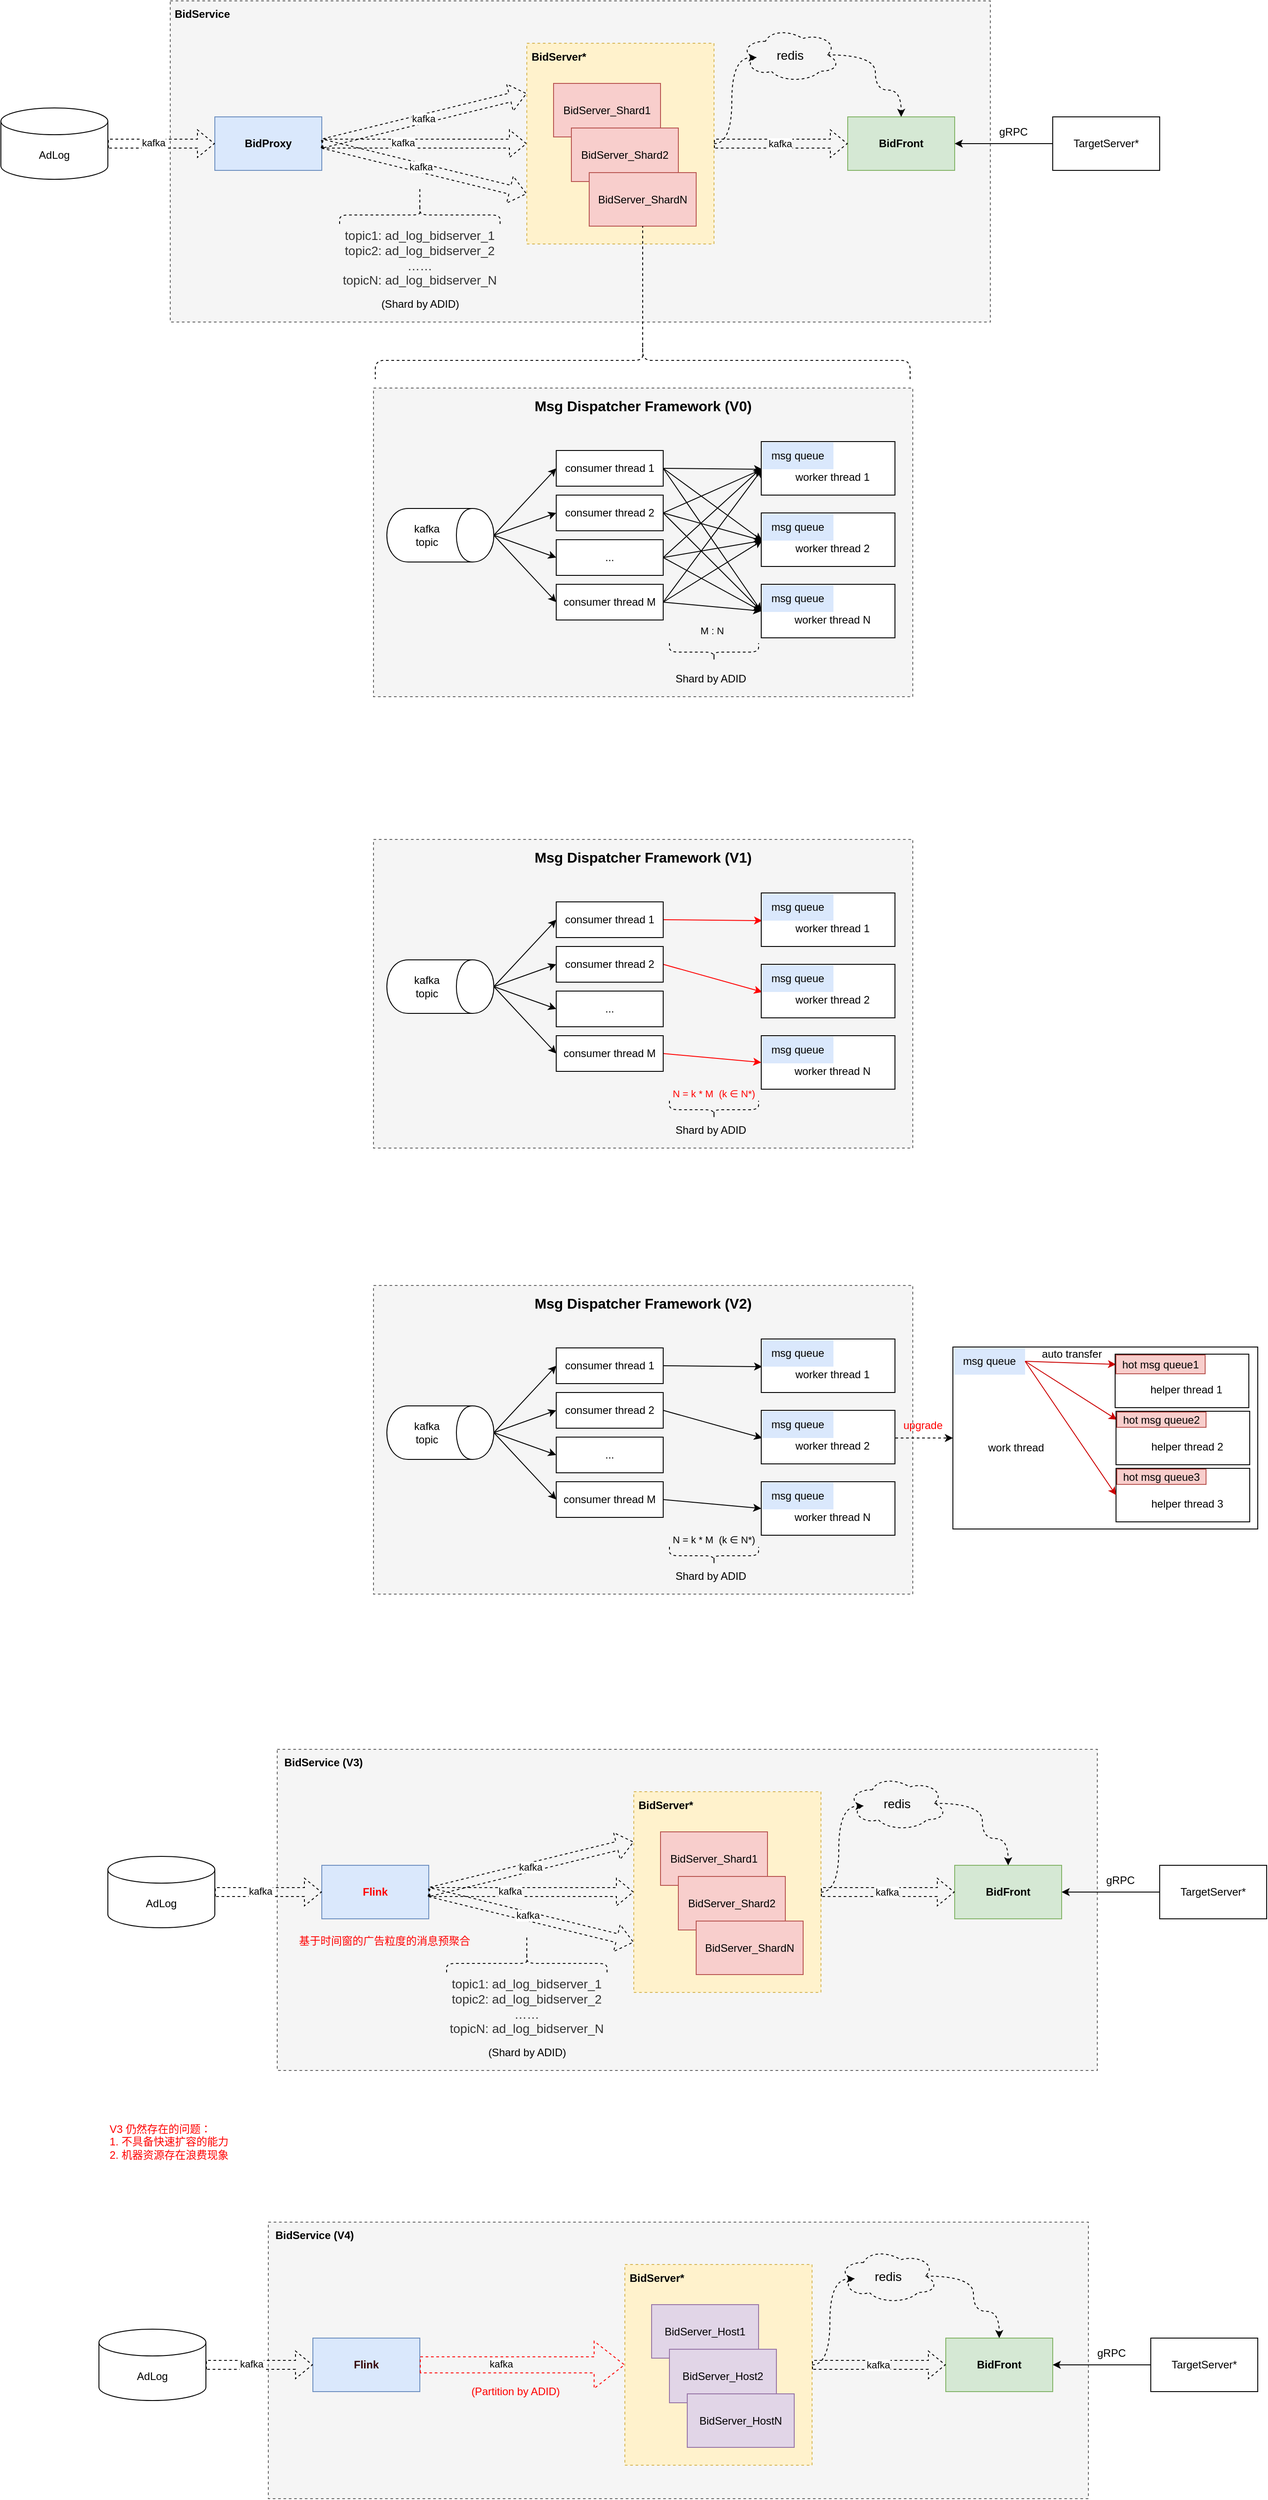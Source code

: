 <mxfile version="20.8.23" type="github">
  <diagram id="KJzq4jkmHyjeCMCJz6uO" name="Page-1">
    <mxGraphModel dx="1818" dy="692" grid="1" gridSize="10" guides="1" tooltips="1" connect="1" arrows="1" fold="1" page="1" pageScale="1" pageWidth="850" pageHeight="1100" math="0" shadow="0">
      <root>
        <mxCell id="0" />
        <mxCell id="1" parent="0" />
        <mxCell id="6Swn5pRf29uwXJC_zlHn-45" value="" style="rounded=0;whiteSpace=wrap;html=1;strokeColor=#666666;fontColor=#333333;fillColor=#f5f5f5;dashed=1;" parent="1" vertex="1">
          <mxGeometry x="-610" y="80" width="920" height="360" as="geometry" />
        </mxCell>
        <mxCell id="6Swn5pRf29uwXJC_zlHn-34" style="edgeStyle=orthogonalEdgeStyle;curved=1;rounded=0;orthogonalLoop=1;jettySize=auto;html=1;exitX=1;exitY=0.5;exitDx=0;exitDy=0;entryX=0.16;entryY=0.55;entryDx=0;entryDy=0;entryPerimeter=0;fontColor=#000000;endArrow=classic;endFill=1;dashed=1;" parent="1" source="6Swn5pRf29uwXJC_zlHn-25" target="6Swn5pRf29uwXJC_zlHn-15" edge="1">
          <mxGeometry relative="1" as="geometry" />
        </mxCell>
        <mxCell id="6Swn5pRf29uwXJC_zlHn-25" value="" style="rounded=0;whiteSpace=wrap;html=1;fillColor=#fff2cc;dashed=1;strokeColor=#d6b656;" parent="1" vertex="1">
          <mxGeometry x="-210" y="127.5" width="210" height="225" as="geometry" />
        </mxCell>
        <mxCell id="6Swn5pRf29uwXJC_zlHn-1" value="AdLog" style="shape=cylinder3;whiteSpace=wrap;html=1;boundedLbl=1;backgroundOutline=1;size=15;" parent="1" vertex="1">
          <mxGeometry x="-800" y="200" width="120" height="80" as="geometry" />
        </mxCell>
        <mxCell id="6Swn5pRf29uwXJC_zlHn-3" value="&lt;b&gt;BidProxy&lt;/b&gt;" style="rounded=0;whiteSpace=wrap;html=1;fillColor=#dae8fc;strokeColor=#6c8ebf;" parent="1" vertex="1">
          <mxGeometry x="-560" y="210" width="120" height="60" as="geometry" />
        </mxCell>
        <mxCell id="6Swn5pRf29uwXJC_zlHn-4" value="" style="shape=flexArrow;endArrow=classic;html=1;rounded=0;exitX=1;exitY=0.5;exitDx=0;exitDy=0;exitPerimeter=0;entryX=0;entryY=0.5;entryDx=0;entryDy=0;dashed=1;" parent="1" source="6Swn5pRf29uwXJC_zlHn-1" target="6Swn5pRf29uwXJC_zlHn-3" edge="1">
          <mxGeometry width="50" height="50" relative="1" as="geometry">
            <mxPoint x="-560" y="400" as="sourcePoint" />
            <mxPoint x="-510" y="350" as="targetPoint" />
          </mxGeometry>
        </mxCell>
        <mxCell id="6Swn5pRf29uwXJC_zlHn-29" value="kafka" style="edgeLabel;html=1;align=center;verticalAlign=middle;resizable=0;points=[];" parent="6Swn5pRf29uwXJC_zlHn-4" vertex="1" connectable="0">
          <mxGeometry x="-0.15" y="1" relative="1" as="geometry">
            <mxPoint as="offset" />
          </mxGeometry>
        </mxCell>
        <mxCell id="6Swn5pRf29uwXJC_zlHn-7" value="BidServer_Shard1" style="rounded=0;whiteSpace=wrap;html=1;fillColor=#f8cecc;strokeColor=#b85450;" parent="1" vertex="1">
          <mxGeometry x="-180" y="172.5" width="120" height="60" as="geometry" />
        </mxCell>
        <mxCell id="6Swn5pRf29uwXJC_zlHn-8" value="&lt;b&gt;BidFront&lt;/b&gt;" style="rounded=0;whiteSpace=wrap;html=1;fillColor=#d5e8d4;strokeColor=#82b366;" parent="1" vertex="1">
          <mxGeometry x="150" y="210" width="120" height="60" as="geometry" />
        </mxCell>
        <mxCell id="6Swn5pRf29uwXJC_zlHn-11" value="topic1: ad_log_bidserver_1&lt;br&gt;topic2: ad_log_bidserver_2&lt;br&gt;……&lt;br&gt;topicN: ad_log_bidserver_N" style="text;html=1;strokeColor=none;fillColor=#f5f5f5;align=center;verticalAlign=middle;whiteSpace=wrap;rounded=0;fontSize=14;fontColor=#333333;" parent="1" vertex="1">
          <mxGeometry x="-420" y="332.5" width="180" height="70" as="geometry" />
        </mxCell>
        <mxCell id="6Swn5pRf29uwXJC_zlHn-13" value="" style="shape=flexArrow;endArrow=classic;html=1;rounded=0;exitX=1;exitY=0.5;exitDx=0;exitDy=0;exitPerimeter=0;entryX=0;entryY=0.25;entryDx=0;entryDy=0;dashed=1;" parent="1" target="6Swn5pRf29uwXJC_zlHn-25" edge="1">
          <mxGeometry width="50" height="50" relative="1" as="geometry">
            <mxPoint x="-440" y="240" as="sourcePoint" />
            <mxPoint x="-320" y="240" as="targetPoint" />
          </mxGeometry>
        </mxCell>
        <mxCell id="6Swn5pRf29uwXJC_zlHn-28" value="kafka" style="edgeLabel;html=1;align=center;verticalAlign=middle;resizable=0;points=[];" parent="6Swn5pRf29uwXJC_zlHn-13" vertex="1" connectable="0">
          <mxGeometry x="-0.012" relative="1" as="geometry">
            <mxPoint as="offset" />
          </mxGeometry>
        </mxCell>
        <mxCell id="6Swn5pRf29uwXJC_zlHn-37" style="edgeStyle=orthogonalEdgeStyle;rounded=0;orthogonalLoop=1;jettySize=auto;html=1;exitX=0.875;exitY=0.5;exitDx=0;exitDy=0;exitPerimeter=0;entryX=0.5;entryY=0;entryDx=0;entryDy=0;dashed=1;fontColor=#000000;endArrow=classic;endFill=1;elbow=vertical;curved=1;" parent="1" source="6Swn5pRf29uwXJC_zlHn-15" target="6Swn5pRf29uwXJC_zlHn-8" edge="1">
          <mxGeometry relative="1" as="geometry">
            <Array as="points">
              <mxPoint x="181" y="141" />
              <mxPoint x="181" y="180" />
              <mxPoint x="210" y="180" />
            </Array>
          </mxGeometry>
        </mxCell>
        <mxCell id="6Swn5pRf29uwXJC_zlHn-15" value="&lt;font color=&quot;#000000&quot;&gt;redis&lt;/font&gt;" style="ellipse;shape=cloud;whiteSpace=wrap;html=1;fillColor=none;gradientColor=none;fontSize=14;fontColor=#808080;align=center;strokeColor=#000000;dashed=1;" parent="1" vertex="1">
          <mxGeometry x="30" y="110" width="111" height="61" as="geometry" />
        </mxCell>
        <mxCell id="6Swn5pRf29uwXJC_zlHn-23" value="BidServer_Shard2" style="rounded=0;whiteSpace=wrap;html=1;fillColor=#f8cecc;strokeColor=#b85450;" parent="1" vertex="1">
          <mxGeometry x="-160" y="222.5" width="120" height="60" as="geometry" />
        </mxCell>
        <mxCell id="6Swn5pRf29uwXJC_zlHn-24" value="BidServer_ShardN" style="rounded=0;whiteSpace=wrap;html=1;fillColor=#f8cecc;strokeColor=#b85450;" parent="1" vertex="1">
          <mxGeometry x="-140" y="272.5" width="120" height="60" as="geometry" />
        </mxCell>
        <mxCell id="6Swn5pRf29uwXJC_zlHn-26" value="" style="shape=flexArrow;endArrow=classic;html=1;rounded=0;exitX=1;exitY=0.5;exitDx=0;exitDy=0;entryX=0;entryY=0.5;entryDx=0;entryDy=0;dashed=1;" parent="1" source="6Swn5pRf29uwXJC_zlHn-3" target="6Swn5pRf29uwXJC_zlHn-25" edge="1">
          <mxGeometry width="50" height="50" relative="1" as="geometry">
            <mxPoint x="-430" y="250" as="sourcePoint" />
            <mxPoint x="-270" y="197.5" as="targetPoint" />
          </mxGeometry>
        </mxCell>
        <mxCell id="6Swn5pRf29uwXJC_zlHn-30" value="kafka" style="edgeLabel;html=1;align=center;verticalAlign=middle;resizable=0;points=[];" parent="6Swn5pRf29uwXJC_zlHn-26" vertex="1" connectable="0">
          <mxGeometry x="-0.212" y="1" relative="1" as="geometry">
            <mxPoint as="offset" />
          </mxGeometry>
        </mxCell>
        <mxCell id="6Swn5pRf29uwXJC_zlHn-27" value="" style="shape=flexArrow;endArrow=classic;html=1;rounded=0;entryX=0;entryY=0.75;entryDx=0;entryDy=0;dashed=1;" parent="1" target="6Swn5pRf29uwXJC_zlHn-25" edge="1">
          <mxGeometry width="50" height="50" relative="1" as="geometry">
            <mxPoint x="-440" y="240" as="sourcePoint" />
            <mxPoint x="-270" y="250" as="targetPoint" />
          </mxGeometry>
        </mxCell>
        <mxCell id="6Swn5pRf29uwXJC_zlHn-31" value="kafka" style="edgeLabel;html=1;align=center;verticalAlign=middle;resizable=0;points=[];" parent="6Swn5pRf29uwXJC_zlHn-27" vertex="1" connectable="0">
          <mxGeometry x="-0.043" y="1" relative="1" as="geometry">
            <mxPoint as="offset" />
          </mxGeometry>
        </mxCell>
        <mxCell id="6Swn5pRf29uwXJC_zlHn-32" value="" style="shape=flexArrow;endArrow=classic;html=1;rounded=0;exitX=1;exitY=0.5;exitDx=0;exitDy=0;entryX=0;entryY=0.5;entryDx=0;entryDy=0;dashed=1;" parent="1" source="6Swn5pRf29uwXJC_zlHn-25" target="6Swn5pRf29uwXJC_zlHn-8" edge="1">
          <mxGeometry width="50" height="50" relative="1" as="geometry">
            <mxPoint x="-360" y="250" as="sourcePoint" />
            <mxPoint x="-200" y="197.5" as="targetPoint" />
          </mxGeometry>
        </mxCell>
        <mxCell id="6Swn5pRf29uwXJC_zlHn-33" value="kafka" style="edgeLabel;html=1;align=center;verticalAlign=middle;resizable=0;points=[];" parent="6Swn5pRf29uwXJC_zlHn-32" vertex="1" connectable="0">
          <mxGeometry x="-0.012" relative="1" as="geometry">
            <mxPoint as="offset" />
          </mxGeometry>
        </mxCell>
        <mxCell id="6Swn5pRf29uwXJC_zlHn-38" value="&lt;b&gt;BidServer*&lt;/b&gt;" style="text;html=1;strokeColor=none;fillColor=none;align=center;verticalAlign=middle;whiteSpace=wrap;rounded=0;dashed=1;fontColor=#000000;" parent="1" vertex="1">
          <mxGeometry x="-208" y="127.5" width="68" height="30" as="geometry" />
        </mxCell>
        <mxCell id="6Swn5pRf29uwXJC_zlHn-40" style="edgeStyle=orthogonalEdgeStyle;curved=1;rounded=0;orthogonalLoop=1;jettySize=auto;html=1;exitX=0.1;exitY=0.5;exitDx=0;exitDy=0;exitPerimeter=0;fontColor=#000000;endArrow=none;endFill=0;elbow=vertical;dashed=1;" parent="1" source="6Swn5pRf29uwXJC_zlHn-39" edge="1">
          <mxGeometry relative="1" as="geometry">
            <mxPoint x="-330" y="290" as="targetPoint" />
          </mxGeometry>
        </mxCell>
        <mxCell id="6Swn5pRf29uwXJC_zlHn-39" value="" style="shape=curlyBracket;whiteSpace=wrap;html=1;rounded=1;labelPosition=left;verticalLabelPosition=middle;align=right;verticalAlign=middle;strokeColor=#000000;fontColor=#000000;fillColor=none;rotation=90;dashed=1;" parent="1" vertex="1">
          <mxGeometry x="-340" y="230" width="20" height="180" as="geometry" />
        </mxCell>
        <mxCell id="6Swn5pRf29uwXJC_zlHn-41" value="" style="endArrow=classic;html=1;rounded=0;fontColor=#000000;curved=1;elbow=vertical;entryX=1;entryY=0.5;entryDx=0;entryDy=0;exitX=0;exitY=0.5;exitDx=0;exitDy=0;" parent="1" source="6Swn5pRf29uwXJC_zlHn-43" target="6Swn5pRf29uwXJC_zlHn-8" edge="1">
          <mxGeometry width="50" height="50" relative="1" as="geometry">
            <mxPoint x="360" y="240" as="sourcePoint" />
            <mxPoint x="-180" y="350" as="targetPoint" />
          </mxGeometry>
        </mxCell>
        <mxCell id="6Swn5pRf29uwXJC_zlHn-42" value="gRPC" style="text;html=1;strokeColor=none;fillColor=none;align=center;verticalAlign=middle;whiteSpace=wrap;rounded=0;fontColor=#000000;" parent="1" vertex="1">
          <mxGeometry x="306" y="212" width="60" height="30" as="geometry" />
        </mxCell>
        <mxCell id="6Swn5pRf29uwXJC_zlHn-43" value="TargetServer*" style="rounded=0;whiteSpace=wrap;html=1;strokeColor=#000000;fontColor=#000000;fillColor=none;" parent="1" vertex="1">
          <mxGeometry x="380" y="210" width="120" height="60" as="geometry" />
        </mxCell>
        <mxCell id="6Swn5pRf29uwXJC_zlHn-47" value="&lt;b&gt;BidService&lt;/b&gt;" style="text;html=1;strokeColor=none;fillColor=none;align=center;verticalAlign=middle;whiteSpace=wrap;rounded=0;dashed=1;fontColor=#000000;" parent="1" vertex="1">
          <mxGeometry x="-608" y="80" width="68" height="30" as="geometry" />
        </mxCell>
        <mxCell id="6Swn5pRf29uwXJC_zlHn-48" value="" style="rounded=0;whiteSpace=wrap;html=1;fillColor=#f5f5f5;dashed=1;fontColor=#333333;strokeColor=#666666;" parent="1" vertex="1">
          <mxGeometry x="-382" y="514" width="605" height="346" as="geometry" />
        </mxCell>
        <mxCell id="6Swn5pRf29uwXJC_zlHn-49" style="edgeStyle=none;rounded=0;orthogonalLoop=1;jettySize=auto;html=1;exitX=1;exitY=0.5;exitDx=0;exitDy=0;entryX=0;entryY=1;entryDx=0;entryDy=0;" parent="1" source="6Swn5pRf29uwXJC_zlHn-52" target="6Swn5pRf29uwXJC_zlHn-66" edge="1">
          <mxGeometry relative="1" as="geometry" />
        </mxCell>
        <mxCell id="6Swn5pRf29uwXJC_zlHn-50" style="edgeStyle=none;rounded=0;orthogonalLoop=1;jettySize=auto;html=1;exitX=1;exitY=0.5;exitDx=0;exitDy=0;entryX=0;entryY=1;entryDx=0;entryDy=0;" parent="1" source="6Swn5pRf29uwXJC_zlHn-52" target="6Swn5pRf29uwXJC_zlHn-69" edge="1">
          <mxGeometry relative="1" as="geometry" />
        </mxCell>
        <mxCell id="6Swn5pRf29uwXJC_zlHn-51" style="edgeStyle=none;rounded=0;orthogonalLoop=1;jettySize=auto;html=1;exitX=1;exitY=0.5;exitDx=0;exitDy=0;entryX=0;entryY=0.5;entryDx=0;entryDy=0;" parent="1" source="6Swn5pRf29uwXJC_zlHn-52" target="6Swn5pRf29uwXJC_zlHn-71" edge="1">
          <mxGeometry relative="1" as="geometry" />
        </mxCell>
        <mxCell id="6Swn5pRf29uwXJC_zlHn-52" value="consumer thread 1" style="rounded=0;whiteSpace=wrap;html=1;" parent="1" vertex="1">
          <mxGeometry x="-177" y="584" width="120" height="40" as="geometry" />
        </mxCell>
        <mxCell id="6Swn5pRf29uwXJC_zlHn-53" style="edgeStyle=none;rounded=0;orthogonalLoop=1;jettySize=auto;html=1;exitX=1;exitY=0.5;exitDx=0;exitDy=0;entryX=0;entryY=1;entryDx=0;entryDy=0;" parent="1" source="6Swn5pRf29uwXJC_zlHn-56" target="6Swn5pRf29uwXJC_zlHn-66" edge="1">
          <mxGeometry relative="1" as="geometry" />
        </mxCell>
        <mxCell id="6Swn5pRf29uwXJC_zlHn-54" style="edgeStyle=none;rounded=0;orthogonalLoop=1;jettySize=auto;html=1;exitX=1;exitY=0.5;exitDx=0;exitDy=0;entryX=0;entryY=1;entryDx=0;entryDy=0;" parent="1" source="6Swn5pRf29uwXJC_zlHn-56" target="6Swn5pRf29uwXJC_zlHn-69" edge="1">
          <mxGeometry relative="1" as="geometry" />
        </mxCell>
        <mxCell id="6Swn5pRf29uwXJC_zlHn-55" style="edgeStyle=none;rounded=0;orthogonalLoop=1;jettySize=auto;html=1;exitX=1;exitY=0.5;exitDx=0;exitDy=0;entryX=0;entryY=1;entryDx=0;entryDy=0;" parent="1" source="6Swn5pRf29uwXJC_zlHn-56" target="6Swn5pRf29uwXJC_zlHn-72" edge="1">
          <mxGeometry relative="1" as="geometry" />
        </mxCell>
        <mxCell id="6Swn5pRf29uwXJC_zlHn-56" value="consumer thread 2" style="rounded=0;whiteSpace=wrap;html=1;" parent="1" vertex="1">
          <mxGeometry x="-177" y="634" width="120" height="40" as="geometry" />
        </mxCell>
        <mxCell id="6Swn5pRf29uwXJC_zlHn-57" style="edgeStyle=none;rounded=0;orthogonalLoop=1;jettySize=auto;html=1;exitX=1;exitY=0.5;exitDx=0;exitDy=0;entryX=0;entryY=0.5;entryDx=0;entryDy=0;" parent="1" source="6Swn5pRf29uwXJC_zlHn-60" target="6Swn5pRf29uwXJC_zlHn-65" edge="1">
          <mxGeometry relative="1" as="geometry" />
        </mxCell>
        <mxCell id="6Swn5pRf29uwXJC_zlHn-58" style="edgeStyle=none;rounded=0;orthogonalLoop=1;jettySize=auto;html=1;exitX=1;exitY=0.5;exitDx=0;exitDy=0;entryX=0;entryY=1;entryDx=0;entryDy=0;" parent="1" source="6Swn5pRf29uwXJC_zlHn-60" target="6Swn5pRf29uwXJC_zlHn-69" edge="1">
          <mxGeometry relative="1" as="geometry" />
        </mxCell>
        <mxCell id="6Swn5pRf29uwXJC_zlHn-59" style="edgeStyle=none;rounded=0;orthogonalLoop=1;jettySize=auto;html=1;exitX=1;exitY=0.5;exitDx=0;exitDy=0;entryX=0;entryY=0.5;entryDx=0;entryDy=0;" parent="1" source="6Swn5pRf29uwXJC_zlHn-60" target="6Swn5pRf29uwXJC_zlHn-71" edge="1">
          <mxGeometry relative="1" as="geometry" />
        </mxCell>
        <mxCell id="6Swn5pRf29uwXJC_zlHn-60" value="..." style="rounded=0;whiteSpace=wrap;html=1;" parent="1" vertex="1">
          <mxGeometry x="-177" y="684" width="120" height="40" as="geometry" />
        </mxCell>
        <mxCell id="6Swn5pRf29uwXJC_zlHn-61" style="edgeStyle=none;rounded=0;orthogonalLoop=1;jettySize=auto;html=1;exitX=1;exitY=0.5;exitDx=0;exitDy=0;entryX=0;entryY=1;entryDx=0;entryDy=0;" parent="1" source="6Swn5pRf29uwXJC_zlHn-64" target="6Swn5pRf29uwXJC_zlHn-66" edge="1">
          <mxGeometry relative="1" as="geometry" />
        </mxCell>
        <mxCell id="6Swn5pRf29uwXJC_zlHn-62" style="edgeStyle=none;rounded=0;orthogonalLoop=1;jettySize=auto;html=1;exitX=1;exitY=0.5;exitDx=0;exitDy=0;entryX=0;entryY=1;entryDx=0;entryDy=0;" parent="1" source="6Swn5pRf29uwXJC_zlHn-64" target="6Swn5pRf29uwXJC_zlHn-69" edge="1">
          <mxGeometry relative="1" as="geometry" />
        </mxCell>
        <mxCell id="6Swn5pRf29uwXJC_zlHn-63" style="edgeStyle=none;rounded=0;orthogonalLoop=1;jettySize=auto;html=1;exitX=1;exitY=0.5;exitDx=0;exitDy=0;" parent="1" source="6Swn5pRf29uwXJC_zlHn-64" edge="1">
          <mxGeometry relative="1" as="geometry">
            <mxPoint x="53" y="764" as="targetPoint" />
          </mxGeometry>
        </mxCell>
        <mxCell id="6Swn5pRf29uwXJC_zlHn-64" value="consumer thread M" style="rounded=0;whiteSpace=wrap;html=1;" parent="1" vertex="1">
          <mxGeometry x="-177" y="734" width="120" height="40" as="geometry" />
        </mxCell>
        <mxCell id="6Swn5pRf29uwXJC_zlHn-65" value="" style="rounded=0;whiteSpace=wrap;html=1;" parent="1" vertex="1">
          <mxGeometry x="53" y="574" width="150" height="60" as="geometry" />
        </mxCell>
        <mxCell id="6Swn5pRf29uwXJC_zlHn-66" value="msg queue" style="rounded=0;whiteSpace=wrap;html=1;fillColor=#dae8fc;strokeColor=none;" parent="1" vertex="1">
          <mxGeometry x="54" y="575" width="80" height="30" as="geometry" />
        </mxCell>
        <mxCell id="6Swn5pRf29uwXJC_zlHn-67" value="worker thread 1" style="text;html=1;strokeColor=none;fillColor=none;align=center;verticalAlign=middle;whiteSpace=wrap;rounded=0;" parent="1" vertex="1">
          <mxGeometry x="83" y="604" width="100" height="20" as="geometry" />
        </mxCell>
        <mxCell id="6Swn5pRf29uwXJC_zlHn-68" value="" style="rounded=0;whiteSpace=wrap;html=1;" parent="1" vertex="1">
          <mxGeometry x="53" y="654" width="150" height="60" as="geometry" />
        </mxCell>
        <mxCell id="6Swn5pRf29uwXJC_zlHn-69" value="msg queue" style="rounded=0;whiteSpace=wrap;html=1;fillColor=#dae8fc;strokeColor=none;" parent="1" vertex="1">
          <mxGeometry x="54" y="655" width="80" height="30" as="geometry" />
        </mxCell>
        <mxCell id="6Swn5pRf29uwXJC_zlHn-70" value="worker thread 2" style="text;html=1;strokeColor=none;fillColor=none;align=center;verticalAlign=middle;whiteSpace=wrap;rounded=0;" parent="1" vertex="1">
          <mxGeometry x="83" y="684" width="100" height="20" as="geometry" />
        </mxCell>
        <mxCell id="6Swn5pRf29uwXJC_zlHn-71" value="" style="rounded=0;whiteSpace=wrap;html=1;" parent="1" vertex="1">
          <mxGeometry x="53" y="734" width="150" height="60" as="geometry" />
        </mxCell>
        <mxCell id="6Swn5pRf29uwXJC_zlHn-72" value="msg queue" style="rounded=0;whiteSpace=wrap;html=1;fillColor=#dae8fc;strokeColor=none;" parent="1" vertex="1">
          <mxGeometry x="54" y="735" width="80" height="30" as="geometry" />
        </mxCell>
        <mxCell id="6Swn5pRf29uwXJC_zlHn-73" value="worker thread N" style="text;html=1;strokeColor=none;fillColor=none;align=center;verticalAlign=middle;whiteSpace=wrap;rounded=0;" parent="1" vertex="1">
          <mxGeometry x="83" y="764" width="100" height="20" as="geometry" />
        </mxCell>
        <mxCell id="6Swn5pRf29uwXJC_zlHn-74" style="rounded=0;orthogonalLoop=1;jettySize=auto;html=1;exitX=0.5;exitY=0;exitDx=0;exitDy=0;entryX=0;entryY=0.5;entryDx=0;entryDy=0;" parent="1" source="6Swn5pRf29uwXJC_zlHn-78" target="6Swn5pRf29uwXJC_zlHn-52" edge="1">
          <mxGeometry relative="1" as="geometry" />
        </mxCell>
        <mxCell id="6Swn5pRf29uwXJC_zlHn-75" style="edgeStyle=none;rounded=0;orthogonalLoop=1;jettySize=auto;html=1;exitX=0.5;exitY=0;exitDx=0;exitDy=0;entryX=0;entryY=0.5;entryDx=0;entryDy=0;" parent="1" source="6Swn5pRf29uwXJC_zlHn-78" target="6Swn5pRf29uwXJC_zlHn-56" edge="1">
          <mxGeometry relative="1" as="geometry" />
        </mxCell>
        <mxCell id="6Swn5pRf29uwXJC_zlHn-76" style="edgeStyle=none;rounded=0;orthogonalLoop=1;jettySize=auto;html=1;exitX=0.5;exitY=0;exitDx=0;exitDy=0;entryX=0;entryY=0.5;entryDx=0;entryDy=0;" parent="1" source="6Swn5pRf29uwXJC_zlHn-78" target="6Swn5pRf29uwXJC_zlHn-60" edge="1">
          <mxGeometry relative="1" as="geometry" />
        </mxCell>
        <mxCell id="6Swn5pRf29uwXJC_zlHn-77" style="edgeStyle=none;rounded=0;orthogonalLoop=1;jettySize=auto;html=1;exitX=0.5;exitY=0;exitDx=0;exitDy=0;entryX=0;entryY=0.5;entryDx=0;entryDy=0;" parent="1" source="6Swn5pRf29uwXJC_zlHn-78" target="6Swn5pRf29uwXJC_zlHn-64" edge="1">
          <mxGeometry relative="1" as="geometry" />
        </mxCell>
        <mxCell id="6Swn5pRf29uwXJC_zlHn-78" value="" style="shape=cylinder;whiteSpace=wrap;html=1;boundedLbl=1;backgroundOutline=1;direction=south;" parent="1" vertex="1">
          <mxGeometry x="-367" y="649" width="120" height="60" as="geometry" />
        </mxCell>
        <mxCell id="6Swn5pRf29uwXJC_zlHn-79" value="kafka topic" style="text;html=1;strokeColor=none;fillColor=none;align=center;verticalAlign=middle;whiteSpace=wrap;rounded=0;" parent="1" vertex="1">
          <mxGeometry x="-347" y="669" width="50" height="20" as="geometry" />
        </mxCell>
        <mxCell id="6Swn5pRf29uwXJC_zlHn-81" value="Msg Dispatcher Framework&amp;nbsp;(V0)" style="text;html=1;strokeColor=none;fillColor=none;align=center;verticalAlign=middle;whiteSpace=wrap;rounded=0;dashed=1;fontStyle=1;fontSize=16;" parent="1" vertex="1">
          <mxGeometry x="-208.5" y="514" width="257" height="40" as="geometry" />
        </mxCell>
        <mxCell id="6Swn5pRf29uwXJC_zlHn-83" value="&lt;font style=&quot;font-size: 11px&quot;&gt;M : N&lt;/font&gt;" style="text;html=1;strokeColor=none;fillColor=none;align=center;verticalAlign=middle;whiteSpace=wrap;rounded=0;dashed=1;fontSize=16;" parent="1" vertex="1">
          <mxGeometry x="-22" y="774" width="40" height="20" as="geometry" />
        </mxCell>
        <mxCell id="6Swn5pRf29uwXJC_zlHn-85" style="rounded=0;orthogonalLoop=1;jettySize=auto;html=1;exitX=0.1;exitY=0.5;exitDx=0;exitDy=0;exitPerimeter=0;entryX=0.5;entryY=1;entryDx=0;entryDy=0;dashed=1;fontColor=#000000;endArrow=none;endFill=0;elbow=vertical;" parent="1" source="6Swn5pRf29uwXJC_zlHn-84" target="6Swn5pRf29uwXJC_zlHn-24" edge="1">
          <mxGeometry relative="1" as="geometry" />
        </mxCell>
        <mxCell id="6Swn5pRf29uwXJC_zlHn-84" value="" style="shape=curlyBracket;whiteSpace=wrap;html=1;rounded=1;labelPosition=left;verticalLabelPosition=middle;align=right;verticalAlign=middle;strokeColor=#000000;fontColor=#000000;fillColor=none;rotation=90;dashed=1;" parent="1" vertex="1">
          <mxGeometry x="-101" y="183" width="42" height="600" as="geometry" />
        </mxCell>
        <mxCell id="6Swn5pRf29uwXJC_zlHn-86" value="Shard by ADID" style="text;html=1;strokeColor=none;fillColor=none;align=center;verticalAlign=middle;whiteSpace=wrap;rounded=0;" parent="1" vertex="1">
          <mxGeometry x="-57" y="830" width="107" height="20" as="geometry" />
        </mxCell>
        <mxCell id="6Swn5pRf29uwXJC_zlHn-87" value="" style="shape=curlyBracket;whiteSpace=wrap;html=1;rounded=1;dashed=1;fillColor=none;fontSize=16;direction=north;" parent="1" vertex="1">
          <mxGeometry x="-50" y="800" width="100" height="20" as="geometry" />
        </mxCell>
        <mxCell id="6Swn5pRf29uwXJC_zlHn-88" value="(Shard by ADID)" style="text;html=1;strokeColor=none;fillColor=none;align=center;verticalAlign=middle;whiteSpace=wrap;rounded=0;" parent="1" vertex="1">
          <mxGeometry x="-383.5" y="410" width="107" height="20" as="geometry" />
        </mxCell>
        <mxCell id="6Swn5pRf29uwXJC_zlHn-89" value="" style="rounded=0;whiteSpace=wrap;html=1;fillColor=#f5f5f5;dashed=1;fontColor=#333333;strokeColor=#666666;" parent="1" vertex="1">
          <mxGeometry x="-382" y="1020" width="605" height="346" as="geometry" />
        </mxCell>
        <mxCell id="6Swn5pRf29uwXJC_zlHn-90" style="edgeStyle=none;rounded=0;orthogonalLoop=1;jettySize=auto;html=1;exitX=1;exitY=0.5;exitDx=0;exitDy=0;entryX=0;entryY=1;entryDx=0;entryDy=0;strokeColor=#FF0000;" parent="1" source="6Swn5pRf29uwXJC_zlHn-93" target="6Swn5pRf29uwXJC_zlHn-107" edge="1">
          <mxGeometry relative="1" as="geometry" />
        </mxCell>
        <mxCell id="6Swn5pRf29uwXJC_zlHn-93" value="consumer thread 1" style="rounded=0;whiteSpace=wrap;html=1;" parent="1" vertex="1">
          <mxGeometry x="-177" y="1090" width="120" height="40" as="geometry" />
        </mxCell>
        <mxCell id="6Swn5pRf29uwXJC_zlHn-95" style="edgeStyle=none;rounded=0;orthogonalLoop=1;jettySize=auto;html=1;exitX=1;exitY=0.5;exitDx=0;exitDy=0;entryX=0;entryY=1;entryDx=0;entryDy=0;strokeColor=#FF0000;" parent="1" source="6Swn5pRf29uwXJC_zlHn-97" target="6Swn5pRf29uwXJC_zlHn-110" edge="1">
          <mxGeometry relative="1" as="geometry" />
        </mxCell>
        <mxCell id="6Swn5pRf29uwXJC_zlHn-97" value="consumer thread 2" style="rounded=0;whiteSpace=wrap;html=1;" parent="1" vertex="1">
          <mxGeometry x="-177" y="1140" width="120" height="40" as="geometry" />
        </mxCell>
        <mxCell id="6Swn5pRf29uwXJC_zlHn-101" value="..." style="rounded=0;whiteSpace=wrap;html=1;" parent="1" vertex="1">
          <mxGeometry x="-177" y="1190" width="120" height="40" as="geometry" />
        </mxCell>
        <mxCell id="6Swn5pRf29uwXJC_zlHn-104" style="edgeStyle=none;rounded=0;orthogonalLoop=1;jettySize=auto;html=1;exitX=1;exitY=0.5;exitDx=0;exitDy=0;strokeColor=#FF0000;" parent="1" source="6Swn5pRf29uwXJC_zlHn-105" edge="1">
          <mxGeometry relative="1" as="geometry">
            <mxPoint x="53" y="1270" as="targetPoint" />
          </mxGeometry>
        </mxCell>
        <mxCell id="6Swn5pRf29uwXJC_zlHn-105" value="consumer thread M" style="rounded=0;whiteSpace=wrap;html=1;" parent="1" vertex="1">
          <mxGeometry x="-177" y="1240" width="120" height="40" as="geometry" />
        </mxCell>
        <mxCell id="6Swn5pRf29uwXJC_zlHn-106" value="" style="rounded=0;whiteSpace=wrap;html=1;" parent="1" vertex="1">
          <mxGeometry x="53" y="1080" width="150" height="60" as="geometry" />
        </mxCell>
        <mxCell id="6Swn5pRf29uwXJC_zlHn-107" value="msg queue" style="rounded=0;whiteSpace=wrap;html=1;fillColor=#dae8fc;strokeColor=none;" parent="1" vertex="1">
          <mxGeometry x="54" y="1081" width="80" height="30" as="geometry" />
        </mxCell>
        <mxCell id="6Swn5pRf29uwXJC_zlHn-108" value="worker thread 1" style="text;html=1;strokeColor=none;fillColor=none;align=center;verticalAlign=middle;whiteSpace=wrap;rounded=0;" parent="1" vertex="1">
          <mxGeometry x="83" y="1110" width="100" height="20" as="geometry" />
        </mxCell>
        <mxCell id="6Swn5pRf29uwXJC_zlHn-109" value="" style="rounded=0;whiteSpace=wrap;html=1;" parent="1" vertex="1">
          <mxGeometry x="53" y="1160" width="150" height="60" as="geometry" />
        </mxCell>
        <mxCell id="6Swn5pRf29uwXJC_zlHn-110" value="msg queue" style="rounded=0;whiteSpace=wrap;html=1;fillColor=#dae8fc;strokeColor=none;" parent="1" vertex="1">
          <mxGeometry x="54" y="1161" width="80" height="30" as="geometry" />
        </mxCell>
        <mxCell id="6Swn5pRf29uwXJC_zlHn-111" value="worker thread 2" style="text;html=1;strokeColor=none;fillColor=none;align=center;verticalAlign=middle;whiteSpace=wrap;rounded=0;" parent="1" vertex="1">
          <mxGeometry x="83" y="1190" width="100" height="20" as="geometry" />
        </mxCell>
        <mxCell id="6Swn5pRf29uwXJC_zlHn-112" value="" style="rounded=0;whiteSpace=wrap;html=1;" parent="1" vertex="1">
          <mxGeometry x="53" y="1240" width="150" height="60" as="geometry" />
        </mxCell>
        <mxCell id="6Swn5pRf29uwXJC_zlHn-113" value="msg queue" style="rounded=0;whiteSpace=wrap;html=1;fillColor=#dae8fc;strokeColor=none;" parent="1" vertex="1">
          <mxGeometry x="54" y="1241" width="80" height="30" as="geometry" />
        </mxCell>
        <mxCell id="6Swn5pRf29uwXJC_zlHn-114" value="worker thread N" style="text;html=1;strokeColor=none;fillColor=none;align=center;verticalAlign=middle;whiteSpace=wrap;rounded=0;" parent="1" vertex="1">
          <mxGeometry x="83" y="1270" width="100" height="20" as="geometry" />
        </mxCell>
        <mxCell id="6Swn5pRf29uwXJC_zlHn-115" style="rounded=0;orthogonalLoop=1;jettySize=auto;html=1;exitX=0.5;exitY=0;exitDx=0;exitDy=0;entryX=0;entryY=0.5;entryDx=0;entryDy=0;" parent="1" source="6Swn5pRf29uwXJC_zlHn-119" target="6Swn5pRf29uwXJC_zlHn-93" edge="1">
          <mxGeometry relative="1" as="geometry" />
        </mxCell>
        <mxCell id="6Swn5pRf29uwXJC_zlHn-116" style="edgeStyle=none;rounded=0;orthogonalLoop=1;jettySize=auto;html=1;exitX=0.5;exitY=0;exitDx=0;exitDy=0;entryX=0;entryY=0.5;entryDx=0;entryDy=0;" parent="1" source="6Swn5pRf29uwXJC_zlHn-119" target="6Swn5pRf29uwXJC_zlHn-97" edge="1">
          <mxGeometry relative="1" as="geometry" />
        </mxCell>
        <mxCell id="6Swn5pRf29uwXJC_zlHn-117" style="edgeStyle=none;rounded=0;orthogonalLoop=1;jettySize=auto;html=1;exitX=0.5;exitY=0;exitDx=0;exitDy=0;entryX=0;entryY=0.5;entryDx=0;entryDy=0;" parent="1" source="6Swn5pRf29uwXJC_zlHn-119" target="6Swn5pRf29uwXJC_zlHn-101" edge="1">
          <mxGeometry relative="1" as="geometry" />
        </mxCell>
        <mxCell id="6Swn5pRf29uwXJC_zlHn-118" style="edgeStyle=none;rounded=0;orthogonalLoop=1;jettySize=auto;html=1;exitX=0.5;exitY=0;exitDx=0;exitDy=0;entryX=0;entryY=0.5;entryDx=0;entryDy=0;" parent="1" source="6Swn5pRf29uwXJC_zlHn-119" target="6Swn5pRf29uwXJC_zlHn-105" edge="1">
          <mxGeometry relative="1" as="geometry" />
        </mxCell>
        <mxCell id="6Swn5pRf29uwXJC_zlHn-119" value="" style="shape=cylinder;whiteSpace=wrap;html=1;boundedLbl=1;backgroundOutline=1;direction=south;" parent="1" vertex="1">
          <mxGeometry x="-367" y="1155" width="120" height="60" as="geometry" />
        </mxCell>
        <mxCell id="6Swn5pRf29uwXJC_zlHn-120" value="kafka topic" style="text;html=1;strokeColor=none;fillColor=none;align=center;verticalAlign=middle;whiteSpace=wrap;rounded=0;" parent="1" vertex="1">
          <mxGeometry x="-347" y="1175" width="50" height="20" as="geometry" />
        </mxCell>
        <mxCell id="6Swn5pRf29uwXJC_zlHn-121" value="Msg Dispatcher Framework&amp;nbsp;(V1)" style="text;html=1;strokeColor=none;fillColor=none;align=center;verticalAlign=middle;whiteSpace=wrap;rounded=0;dashed=1;fontStyle=1;fontSize=16;" parent="1" vertex="1">
          <mxGeometry x="-208.5" y="1020" width="257" height="40" as="geometry" />
        </mxCell>
        <mxCell id="6Swn5pRf29uwXJC_zlHn-122" value="&lt;font color=&quot;#ff0000&quot; style=&quot;font-size: 11px&quot;&gt;N = k * M&amp;nbsp; (k&amp;nbsp;∈&amp;nbsp;N*)&lt;/font&gt;" style="text;html=1;strokeColor=none;fillColor=none;align=center;verticalAlign=middle;whiteSpace=wrap;rounded=0;dashed=1;fontSize=16;" parent="1" vertex="1">
          <mxGeometry x="-56.75" y="1285" width="113.5" height="36" as="geometry" />
        </mxCell>
        <mxCell id="6Swn5pRf29uwXJC_zlHn-123" value="Shard by ADID" style="text;html=1;strokeColor=none;fillColor=none;align=center;verticalAlign=middle;whiteSpace=wrap;rounded=0;" parent="1" vertex="1">
          <mxGeometry x="-57" y="1336" width="107" height="20" as="geometry" />
        </mxCell>
        <mxCell id="6Swn5pRf29uwXJC_zlHn-124" value="" style="shape=curlyBracket;whiteSpace=wrap;html=1;rounded=1;dashed=1;fillColor=none;fontSize=16;direction=north;" parent="1" vertex="1">
          <mxGeometry x="-50" y="1313" width="100" height="20" as="geometry" />
        </mxCell>
        <mxCell id="6Swn5pRf29uwXJC_zlHn-125" value="" style="rounded=0;whiteSpace=wrap;html=1;fillColor=#f5f5f5;dashed=1;fontColor=#333333;strokeColor=#666666;" parent="1" vertex="1">
          <mxGeometry x="-382" y="1520" width="605" height="346" as="geometry" />
        </mxCell>
        <mxCell id="6Swn5pRf29uwXJC_zlHn-126" style="edgeStyle=none;rounded=0;orthogonalLoop=1;jettySize=auto;html=1;exitX=1;exitY=0.5;exitDx=0;exitDy=0;entryX=0;entryY=1;entryDx=0;entryDy=0;" parent="1" source="6Swn5pRf29uwXJC_zlHn-127" target="6Swn5pRf29uwXJC_zlHn-134" edge="1">
          <mxGeometry relative="1" as="geometry" />
        </mxCell>
        <mxCell id="6Swn5pRf29uwXJC_zlHn-127" value="consumer thread 1" style="rounded=0;whiteSpace=wrap;html=1;" parent="1" vertex="1">
          <mxGeometry x="-177" y="1590" width="120" height="40" as="geometry" />
        </mxCell>
        <mxCell id="6Swn5pRf29uwXJC_zlHn-128" style="edgeStyle=none;rounded=0;orthogonalLoop=1;jettySize=auto;html=1;exitX=1;exitY=0.5;exitDx=0;exitDy=0;entryX=0;entryY=1;entryDx=0;entryDy=0;" parent="1" source="6Swn5pRf29uwXJC_zlHn-129" target="6Swn5pRf29uwXJC_zlHn-137" edge="1">
          <mxGeometry relative="1" as="geometry" />
        </mxCell>
        <mxCell id="6Swn5pRf29uwXJC_zlHn-129" value="consumer thread 2" style="rounded=0;whiteSpace=wrap;html=1;" parent="1" vertex="1">
          <mxGeometry x="-177" y="1640" width="120" height="40" as="geometry" />
        </mxCell>
        <mxCell id="6Swn5pRf29uwXJC_zlHn-130" value="..." style="rounded=0;whiteSpace=wrap;html=1;" parent="1" vertex="1">
          <mxGeometry x="-177" y="1690" width="120" height="40" as="geometry" />
        </mxCell>
        <mxCell id="6Swn5pRf29uwXJC_zlHn-131" style="edgeStyle=none;rounded=0;orthogonalLoop=1;jettySize=auto;html=1;exitX=1;exitY=0.5;exitDx=0;exitDy=0;" parent="1" source="6Swn5pRf29uwXJC_zlHn-132" edge="1">
          <mxGeometry relative="1" as="geometry">
            <mxPoint x="53" y="1770" as="targetPoint" />
          </mxGeometry>
        </mxCell>
        <mxCell id="6Swn5pRf29uwXJC_zlHn-132" value="consumer thread M" style="rounded=0;whiteSpace=wrap;html=1;" parent="1" vertex="1">
          <mxGeometry x="-177" y="1740" width="120" height="40" as="geometry" />
        </mxCell>
        <mxCell id="6Swn5pRf29uwXJC_zlHn-133" value="" style="rounded=0;whiteSpace=wrap;html=1;" parent="1" vertex="1">
          <mxGeometry x="53" y="1580" width="150" height="60" as="geometry" />
        </mxCell>
        <mxCell id="6Swn5pRf29uwXJC_zlHn-134" value="msg queue" style="rounded=0;whiteSpace=wrap;html=1;fillColor=#dae8fc;strokeColor=none;" parent="1" vertex="1">
          <mxGeometry x="54" y="1581" width="80" height="30" as="geometry" />
        </mxCell>
        <mxCell id="6Swn5pRf29uwXJC_zlHn-135" value="worker thread 1" style="text;html=1;strokeColor=none;fillColor=none;align=center;verticalAlign=middle;whiteSpace=wrap;rounded=0;" parent="1" vertex="1">
          <mxGeometry x="83" y="1610" width="100" height="20" as="geometry" />
        </mxCell>
        <mxCell id="6Swn5pRf29uwXJC_zlHn-136" value="" style="rounded=0;whiteSpace=wrap;html=1;" parent="1" vertex="1">
          <mxGeometry x="53" y="1660" width="150" height="60" as="geometry" />
        </mxCell>
        <mxCell id="6Swn5pRf29uwXJC_zlHn-137" value="msg queue" style="rounded=0;whiteSpace=wrap;html=1;fillColor=#dae8fc;strokeColor=none;" parent="1" vertex="1">
          <mxGeometry x="54" y="1661" width="80" height="30" as="geometry" />
        </mxCell>
        <mxCell id="6Swn5pRf29uwXJC_zlHn-138" value="worker thread 2" style="text;html=1;strokeColor=none;fillColor=none;align=center;verticalAlign=middle;whiteSpace=wrap;rounded=0;" parent="1" vertex="1">
          <mxGeometry x="83" y="1690" width="100" height="20" as="geometry" />
        </mxCell>
        <mxCell id="6Swn5pRf29uwXJC_zlHn-139" value="" style="rounded=0;whiteSpace=wrap;html=1;" parent="1" vertex="1">
          <mxGeometry x="53" y="1740" width="150" height="60" as="geometry" />
        </mxCell>
        <mxCell id="6Swn5pRf29uwXJC_zlHn-140" value="msg queue" style="rounded=0;whiteSpace=wrap;html=1;fillColor=#dae8fc;strokeColor=none;" parent="1" vertex="1">
          <mxGeometry x="54" y="1741" width="80" height="30" as="geometry" />
        </mxCell>
        <mxCell id="6Swn5pRf29uwXJC_zlHn-141" value="worker thread N" style="text;html=1;strokeColor=none;fillColor=none;align=center;verticalAlign=middle;whiteSpace=wrap;rounded=0;" parent="1" vertex="1">
          <mxGeometry x="83" y="1770" width="100" height="20" as="geometry" />
        </mxCell>
        <mxCell id="6Swn5pRf29uwXJC_zlHn-142" style="rounded=0;orthogonalLoop=1;jettySize=auto;html=1;exitX=0.5;exitY=0;exitDx=0;exitDy=0;entryX=0;entryY=0.5;entryDx=0;entryDy=0;" parent="1" source="6Swn5pRf29uwXJC_zlHn-146" target="6Swn5pRf29uwXJC_zlHn-127" edge="1">
          <mxGeometry relative="1" as="geometry" />
        </mxCell>
        <mxCell id="6Swn5pRf29uwXJC_zlHn-143" style="edgeStyle=none;rounded=0;orthogonalLoop=1;jettySize=auto;html=1;exitX=0.5;exitY=0;exitDx=0;exitDy=0;entryX=0;entryY=0.5;entryDx=0;entryDy=0;" parent="1" source="6Swn5pRf29uwXJC_zlHn-146" target="6Swn5pRf29uwXJC_zlHn-129" edge="1">
          <mxGeometry relative="1" as="geometry" />
        </mxCell>
        <mxCell id="6Swn5pRf29uwXJC_zlHn-144" style="edgeStyle=none;rounded=0;orthogonalLoop=1;jettySize=auto;html=1;exitX=0.5;exitY=0;exitDx=0;exitDy=0;entryX=0;entryY=0.5;entryDx=0;entryDy=0;" parent="1" source="6Swn5pRf29uwXJC_zlHn-146" target="6Swn5pRf29uwXJC_zlHn-130" edge="1">
          <mxGeometry relative="1" as="geometry" />
        </mxCell>
        <mxCell id="6Swn5pRf29uwXJC_zlHn-145" style="edgeStyle=none;rounded=0;orthogonalLoop=1;jettySize=auto;html=1;exitX=0.5;exitY=0;exitDx=0;exitDy=0;entryX=0;entryY=0.5;entryDx=0;entryDy=0;" parent="1" source="6Swn5pRf29uwXJC_zlHn-146" target="6Swn5pRf29uwXJC_zlHn-132" edge="1">
          <mxGeometry relative="1" as="geometry" />
        </mxCell>
        <mxCell id="6Swn5pRf29uwXJC_zlHn-146" value="" style="shape=cylinder;whiteSpace=wrap;html=1;boundedLbl=1;backgroundOutline=1;direction=south;" parent="1" vertex="1">
          <mxGeometry x="-367" y="1655" width="120" height="60" as="geometry" />
        </mxCell>
        <mxCell id="6Swn5pRf29uwXJC_zlHn-147" value="kafka topic" style="text;html=1;strokeColor=none;fillColor=none;align=center;verticalAlign=middle;whiteSpace=wrap;rounded=0;" parent="1" vertex="1">
          <mxGeometry x="-347" y="1675" width="50" height="20" as="geometry" />
        </mxCell>
        <mxCell id="6Swn5pRf29uwXJC_zlHn-148" value="Msg Dispatcher Framework&amp;nbsp;(V2)" style="text;html=1;strokeColor=none;fillColor=none;align=center;verticalAlign=middle;whiteSpace=wrap;rounded=0;dashed=1;fontStyle=1;fontSize=16;" parent="1" vertex="1">
          <mxGeometry x="-208.5" y="1520" width="257" height="40" as="geometry" />
        </mxCell>
        <mxCell id="6Swn5pRf29uwXJC_zlHn-149" value="&lt;font style=&quot;font-size: 11px&quot;&gt;N = k * M&amp;nbsp; (k&amp;nbsp;∈&amp;nbsp;N*)&lt;/font&gt;" style="text;html=1;strokeColor=none;fillColor=none;align=center;verticalAlign=middle;whiteSpace=wrap;rounded=0;dashed=1;fontSize=16;" parent="1" vertex="1">
          <mxGeometry x="-56.75" y="1785" width="113.5" height="36" as="geometry" />
        </mxCell>
        <mxCell id="6Swn5pRf29uwXJC_zlHn-150" value="Shard by ADID" style="text;html=1;strokeColor=none;fillColor=none;align=center;verticalAlign=middle;whiteSpace=wrap;rounded=0;" parent="1" vertex="1">
          <mxGeometry x="-57" y="1836" width="107" height="20" as="geometry" />
        </mxCell>
        <mxCell id="6Swn5pRf29uwXJC_zlHn-151" value="" style="shape=curlyBracket;whiteSpace=wrap;html=1;rounded=1;dashed=1;fillColor=none;fontSize=16;direction=north;" parent="1" vertex="1">
          <mxGeometry x="-50" y="1813" width="100" height="20" as="geometry" />
        </mxCell>
        <mxCell id="6Swn5pRf29uwXJC_zlHn-168" value="" style="endArrow=classic;html=1;entryX=0;entryY=0.5;entryDx=0;entryDy=0;dashed=1;" parent="1" target="6Swn5pRf29uwXJC_zlHn-169" edge="1">
          <mxGeometry width="50" height="50" relative="1" as="geometry">
            <mxPoint x="203.5" y="1691" as="sourcePoint" />
            <mxPoint x="253.5" y="1641" as="targetPoint" />
          </mxGeometry>
        </mxCell>
        <mxCell id="6Swn5pRf29uwXJC_zlHn-169" value="" style="rounded=0;whiteSpace=wrap;html=1;" parent="1" vertex="1">
          <mxGeometry x="268" y="1589" width="342" height="204" as="geometry" />
        </mxCell>
        <mxCell id="6Swn5pRf29uwXJC_zlHn-170" style="rounded=0;orthogonalLoop=1;jettySize=auto;html=1;exitX=1;exitY=0.5;exitDx=0;exitDy=0;entryX=0;entryY=0.5;entryDx=0;entryDy=0;strokeColor=#CC0000;" parent="1" source="6Swn5pRf29uwXJC_zlHn-172" target="6Swn5pRf29uwXJC_zlHn-175" edge="1">
          <mxGeometry relative="1" as="geometry" />
        </mxCell>
        <mxCell id="6Swn5pRf29uwXJC_zlHn-171" style="edgeStyle=none;rounded=0;orthogonalLoop=1;jettySize=auto;html=1;exitX=1;exitY=0.5;exitDx=0;exitDy=0;entryX=0;entryY=0.5;entryDx=0;entryDy=0;strokeColor=#CC0000;" parent="1" source="6Swn5pRf29uwXJC_zlHn-172" target="6Swn5pRf29uwXJC_zlHn-178" edge="1">
          <mxGeometry relative="1" as="geometry" />
        </mxCell>
        <mxCell id="6Swn5pRf29uwXJC_zlHn-172" value="msg queue" style="rounded=0;whiteSpace=wrap;html=1;fillColor=#dae8fc;strokeColor=none;" parent="1" vertex="1">
          <mxGeometry x="269" y="1590" width="80" height="30" as="geometry" />
        </mxCell>
        <mxCell id="6Swn5pRf29uwXJC_zlHn-173" value="work thread" style="text;html=1;strokeColor=none;fillColor=none;align=center;verticalAlign=middle;whiteSpace=wrap;rounded=0;" parent="1" vertex="1">
          <mxGeometry x="299" y="1692" width="80" height="20" as="geometry" />
        </mxCell>
        <mxCell id="6Swn5pRf29uwXJC_zlHn-174" value="" style="rounded=0;whiteSpace=wrap;html=1;" parent="1" vertex="1">
          <mxGeometry x="450" y="1597" width="150" height="60" as="geometry" />
        </mxCell>
        <mxCell id="6Swn5pRf29uwXJC_zlHn-175" value="hot msg queue1" style="rounded=0;whiteSpace=wrap;html=1;fillColor=#f8cecc;strokeColor=#b85450;" parent="1" vertex="1">
          <mxGeometry x="451" y="1598" width="100" height="21" as="geometry" />
        </mxCell>
        <mxCell id="6Swn5pRf29uwXJC_zlHn-176" value="helper thread 1" style="text;html=1;strokeColor=none;fillColor=none;align=center;verticalAlign=middle;whiteSpace=wrap;rounded=0;" parent="1" vertex="1">
          <mxGeometry x="480" y="1627" width="100" height="20" as="geometry" />
        </mxCell>
        <mxCell id="6Swn5pRf29uwXJC_zlHn-177" value="" style="rounded=0;whiteSpace=wrap;html=1;" parent="1" vertex="1">
          <mxGeometry x="451" y="1661" width="150" height="60" as="geometry" />
        </mxCell>
        <mxCell id="6Swn5pRf29uwXJC_zlHn-178" value="hot msg queue2" style="rounded=0;whiteSpace=wrap;html=1;fillColor=#f8cecc;strokeColor=#b85450;" parent="1" vertex="1">
          <mxGeometry x="452" y="1662" width="100" height="17" as="geometry" />
        </mxCell>
        <mxCell id="6Swn5pRf29uwXJC_zlHn-179" value="helper thread 2" style="text;html=1;strokeColor=none;fillColor=none;align=center;verticalAlign=middle;whiteSpace=wrap;rounded=0;" parent="1" vertex="1">
          <mxGeometry x="481" y="1691" width="100" height="20" as="geometry" />
        </mxCell>
        <mxCell id="6Swn5pRf29uwXJC_zlHn-180" value="auto transfer" style="text;html=1;strokeColor=none;fillColor=none;align=center;verticalAlign=middle;whiteSpace=wrap;rounded=0;dashed=1;" parent="1" vertex="1">
          <mxGeometry x="364" y="1587" width="75" height="20" as="geometry" />
        </mxCell>
        <mxCell id="6Swn5pRf29uwXJC_zlHn-181" value="" style="rounded=0;whiteSpace=wrap;html=1;" parent="1" vertex="1">
          <mxGeometry x="451" y="1725" width="150" height="60" as="geometry" />
        </mxCell>
        <mxCell id="6Swn5pRf29uwXJC_zlHn-182" value="hot msg queue3" style="rounded=0;whiteSpace=wrap;html=1;fillColor=#f8cecc;strokeColor=#b85450;" parent="1" vertex="1">
          <mxGeometry x="452" y="1726" width="100" height="17" as="geometry" />
        </mxCell>
        <mxCell id="6Swn5pRf29uwXJC_zlHn-183" value="helper thread 3" style="text;html=1;strokeColor=none;fillColor=none;align=center;verticalAlign=middle;whiteSpace=wrap;rounded=0;" parent="1" vertex="1">
          <mxGeometry x="481" y="1755" width="100" height="20" as="geometry" />
        </mxCell>
        <mxCell id="6Swn5pRf29uwXJC_zlHn-185" value="&lt;font color=&quot;#ff0000&quot;&gt;upgrade&lt;/font&gt;" style="text;html=1;strokeColor=none;fillColor=none;align=center;verticalAlign=middle;whiteSpace=wrap;rounded=0;dashed=1;fontColor=#000000;" parent="1" vertex="1">
          <mxGeometry x="209" y="1662" width="51" height="30" as="geometry" />
        </mxCell>
        <mxCell id="6Swn5pRf29uwXJC_zlHn-186" style="edgeStyle=none;rounded=0;orthogonalLoop=1;jettySize=auto;html=1;exitX=0.5;exitY=1;exitDx=0;exitDy=0;dashed=1;strokeColor=#FF0000;fontColor=#FF0000;endArrow=none;endFill=0;elbow=vertical;" parent="1" source="6Swn5pRf29uwXJC_zlHn-173" target="6Swn5pRf29uwXJC_zlHn-173" edge="1">
          <mxGeometry relative="1" as="geometry" />
        </mxCell>
        <mxCell id="6Swn5pRf29uwXJC_zlHn-187" style="edgeStyle=none;rounded=0;orthogonalLoop=1;jettySize=auto;html=1;exitX=1;exitY=0.5;exitDx=0;exitDy=0;entryX=0;entryY=0.5;entryDx=0;entryDy=0;strokeColor=#CC0000;" parent="1" source="6Swn5pRf29uwXJC_zlHn-172" target="6Swn5pRf29uwXJC_zlHn-181" edge="1">
          <mxGeometry relative="1" as="geometry">
            <mxPoint x="358" y="1614" as="sourcePoint" />
            <mxPoint x="462" y="1680.5" as="targetPoint" />
          </mxGeometry>
        </mxCell>
        <mxCell id="Qie4Jvxz4LchooNuVRA_-2" value="" style="rounded=0;whiteSpace=wrap;html=1;strokeColor=#666666;fontColor=#333333;fillColor=#f5f5f5;dashed=1;" vertex="1" parent="1">
          <mxGeometry x="-490" y="2040" width="920" height="360" as="geometry" />
        </mxCell>
        <mxCell id="Qie4Jvxz4LchooNuVRA_-3" style="edgeStyle=orthogonalEdgeStyle;curved=1;rounded=0;orthogonalLoop=1;jettySize=auto;html=1;exitX=1;exitY=0.5;exitDx=0;exitDy=0;entryX=0.16;entryY=0.55;entryDx=0;entryDy=0;entryPerimeter=0;fontColor=#000000;endArrow=classic;endFill=1;dashed=1;" edge="1" parent="1" source="Qie4Jvxz4LchooNuVRA_-4" target="Qie4Jvxz4LchooNuVRA_-15">
          <mxGeometry relative="1" as="geometry" />
        </mxCell>
        <mxCell id="Qie4Jvxz4LchooNuVRA_-4" value="" style="rounded=0;whiteSpace=wrap;html=1;fillColor=#fff2cc;dashed=1;strokeColor=#d6b656;" vertex="1" parent="1">
          <mxGeometry x="-90" y="2087.5" width="210" height="225" as="geometry" />
        </mxCell>
        <mxCell id="Qie4Jvxz4LchooNuVRA_-5" value="AdLog" style="shape=cylinder3;whiteSpace=wrap;html=1;boundedLbl=1;backgroundOutline=1;size=15;" vertex="1" parent="1">
          <mxGeometry x="-680" y="2160" width="120" height="80" as="geometry" />
        </mxCell>
        <mxCell id="Qie4Jvxz4LchooNuVRA_-6" value="&lt;b&gt;&lt;font color=&quot;#ff0000&quot;&gt;Flink&lt;/font&gt;&lt;/b&gt;" style="rounded=0;whiteSpace=wrap;html=1;fillColor=#dae8fc;strokeColor=#6c8ebf;" vertex="1" parent="1">
          <mxGeometry x="-440" y="2170" width="120" height="60" as="geometry" />
        </mxCell>
        <mxCell id="Qie4Jvxz4LchooNuVRA_-7" value="" style="shape=flexArrow;endArrow=classic;html=1;rounded=0;exitX=1;exitY=0.5;exitDx=0;exitDy=0;exitPerimeter=0;entryX=0;entryY=0.5;entryDx=0;entryDy=0;dashed=1;" edge="1" parent="1" source="Qie4Jvxz4LchooNuVRA_-5" target="Qie4Jvxz4LchooNuVRA_-6">
          <mxGeometry width="50" height="50" relative="1" as="geometry">
            <mxPoint x="-440" y="2360" as="sourcePoint" />
            <mxPoint x="-390" y="2310" as="targetPoint" />
          </mxGeometry>
        </mxCell>
        <mxCell id="Qie4Jvxz4LchooNuVRA_-8" value="kafka" style="edgeLabel;html=1;align=center;verticalAlign=middle;resizable=0;points=[];" vertex="1" connectable="0" parent="Qie4Jvxz4LchooNuVRA_-7">
          <mxGeometry x="-0.15" y="1" relative="1" as="geometry">
            <mxPoint as="offset" />
          </mxGeometry>
        </mxCell>
        <mxCell id="Qie4Jvxz4LchooNuVRA_-9" value="BidServer_Shard1" style="rounded=0;whiteSpace=wrap;html=1;fillColor=#f8cecc;strokeColor=#b85450;" vertex="1" parent="1">
          <mxGeometry x="-60" y="2132.5" width="120" height="60" as="geometry" />
        </mxCell>
        <mxCell id="Qie4Jvxz4LchooNuVRA_-10" value="&lt;b&gt;BidFront&lt;/b&gt;" style="rounded=0;whiteSpace=wrap;html=1;fillColor=#d5e8d4;strokeColor=#82b366;" vertex="1" parent="1">
          <mxGeometry x="270" y="2170" width="120" height="60" as="geometry" />
        </mxCell>
        <mxCell id="Qie4Jvxz4LchooNuVRA_-11" value="topic1: ad_log_bidserver_1&lt;br&gt;topic2: ad_log_bidserver_2&lt;br&gt;……&lt;br&gt;topicN: ad_log_bidserver_N" style="text;html=1;strokeColor=none;fillColor=#f5f5f5;align=center;verticalAlign=middle;whiteSpace=wrap;rounded=0;fontSize=14;fontColor=#333333;" vertex="1" parent="1">
          <mxGeometry x="-300" y="2292.5" width="180" height="70" as="geometry" />
        </mxCell>
        <mxCell id="Qie4Jvxz4LchooNuVRA_-12" value="" style="shape=flexArrow;endArrow=classic;html=1;rounded=0;exitX=1;exitY=0.5;exitDx=0;exitDy=0;exitPerimeter=0;entryX=0;entryY=0.25;entryDx=0;entryDy=0;dashed=1;" edge="1" parent="1" target="Qie4Jvxz4LchooNuVRA_-4">
          <mxGeometry width="50" height="50" relative="1" as="geometry">
            <mxPoint x="-320" y="2200" as="sourcePoint" />
            <mxPoint x="-200" y="2200" as="targetPoint" />
          </mxGeometry>
        </mxCell>
        <mxCell id="Qie4Jvxz4LchooNuVRA_-13" value="kafka" style="edgeLabel;html=1;align=center;verticalAlign=middle;resizable=0;points=[];" vertex="1" connectable="0" parent="Qie4Jvxz4LchooNuVRA_-12">
          <mxGeometry x="-0.012" relative="1" as="geometry">
            <mxPoint as="offset" />
          </mxGeometry>
        </mxCell>
        <mxCell id="Qie4Jvxz4LchooNuVRA_-14" style="edgeStyle=orthogonalEdgeStyle;rounded=0;orthogonalLoop=1;jettySize=auto;html=1;exitX=0.875;exitY=0.5;exitDx=0;exitDy=0;exitPerimeter=0;entryX=0.5;entryY=0;entryDx=0;entryDy=0;dashed=1;fontColor=#000000;endArrow=classic;endFill=1;elbow=vertical;curved=1;" edge="1" parent="1" source="Qie4Jvxz4LchooNuVRA_-15" target="Qie4Jvxz4LchooNuVRA_-10">
          <mxGeometry relative="1" as="geometry">
            <Array as="points">
              <mxPoint x="301" y="2101" />
              <mxPoint x="301" y="2140" />
              <mxPoint x="330" y="2140" />
            </Array>
          </mxGeometry>
        </mxCell>
        <mxCell id="Qie4Jvxz4LchooNuVRA_-15" value="&lt;font color=&quot;#000000&quot;&gt;redis&lt;/font&gt;" style="ellipse;shape=cloud;whiteSpace=wrap;html=1;fillColor=none;gradientColor=none;fontSize=14;fontColor=#808080;align=center;strokeColor=#000000;dashed=1;" vertex="1" parent="1">
          <mxGeometry x="150" y="2070" width="111" height="61" as="geometry" />
        </mxCell>
        <mxCell id="Qie4Jvxz4LchooNuVRA_-16" value="BidServer_Shard2" style="rounded=0;whiteSpace=wrap;html=1;fillColor=#f8cecc;strokeColor=#b85450;" vertex="1" parent="1">
          <mxGeometry x="-40" y="2182.5" width="120" height="60" as="geometry" />
        </mxCell>
        <mxCell id="Qie4Jvxz4LchooNuVRA_-17" value="BidServer_ShardN" style="rounded=0;whiteSpace=wrap;html=1;fillColor=#f8cecc;strokeColor=#b85450;" vertex="1" parent="1">
          <mxGeometry x="-20" y="2232.5" width="120" height="60" as="geometry" />
        </mxCell>
        <mxCell id="Qie4Jvxz4LchooNuVRA_-18" value="" style="shape=flexArrow;endArrow=classic;html=1;rounded=0;exitX=1;exitY=0.5;exitDx=0;exitDy=0;entryX=0;entryY=0.5;entryDx=0;entryDy=0;dashed=1;" edge="1" parent="1" source="Qie4Jvxz4LchooNuVRA_-6" target="Qie4Jvxz4LchooNuVRA_-4">
          <mxGeometry width="50" height="50" relative="1" as="geometry">
            <mxPoint x="-310" y="2210" as="sourcePoint" />
            <mxPoint x="-150" y="2157.5" as="targetPoint" />
          </mxGeometry>
        </mxCell>
        <mxCell id="Qie4Jvxz4LchooNuVRA_-19" value="kafka" style="edgeLabel;html=1;align=center;verticalAlign=middle;resizable=0;points=[];" vertex="1" connectable="0" parent="Qie4Jvxz4LchooNuVRA_-18">
          <mxGeometry x="-0.212" y="1" relative="1" as="geometry">
            <mxPoint as="offset" />
          </mxGeometry>
        </mxCell>
        <mxCell id="Qie4Jvxz4LchooNuVRA_-20" value="" style="shape=flexArrow;endArrow=classic;html=1;rounded=0;entryX=0;entryY=0.75;entryDx=0;entryDy=0;dashed=1;" edge="1" parent="1" target="Qie4Jvxz4LchooNuVRA_-4">
          <mxGeometry width="50" height="50" relative="1" as="geometry">
            <mxPoint x="-320" y="2200" as="sourcePoint" />
            <mxPoint x="-150" y="2210" as="targetPoint" />
          </mxGeometry>
        </mxCell>
        <mxCell id="Qie4Jvxz4LchooNuVRA_-21" value="kafka" style="edgeLabel;html=1;align=center;verticalAlign=middle;resizable=0;points=[];" vertex="1" connectable="0" parent="Qie4Jvxz4LchooNuVRA_-20">
          <mxGeometry x="-0.043" y="1" relative="1" as="geometry">
            <mxPoint as="offset" />
          </mxGeometry>
        </mxCell>
        <mxCell id="Qie4Jvxz4LchooNuVRA_-22" value="" style="shape=flexArrow;endArrow=classic;html=1;rounded=0;exitX=1;exitY=0.5;exitDx=0;exitDy=0;entryX=0;entryY=0.5;entryDx=0;entryDy=0;dashed=1;" edge="1" parent="1" source="Qie4Jvxz4LchooNuVRA_-4" target="Qie4Jvxz4LchooNuVRA_-10">
          <mxGeometry width="50" height="50" relative="1" as="geometry">
            <mxPoint x="-240" y="2210" as="sourcePoint" />
            <mxPoint x="-80" y="2157.5" as="targetPoint" />
          </mxGeometry>
        </mxCell>
        <mxCell id="Qie4Jvxz4LchooNuVRA_-23" value="kafka" style="edgeLabel;html=1;align=center;verticalAlign=middle;resizable=0;points=[];" vertex="1" connectable="0" parent="Qie4Jvxz4LchooNuVRA_-22">
          <mxGeometry x="-0.012" relative="1" as="geometry">
            <mxPoint as="offset" />
          </mxGeometry>
        </mxCell>
        <mxCell id="Qie4Jvxz4LchooNuVRA_-24" value="&lt;b&gt;BidServer*&lt;/b&gt;" style="text;html=1;strokeColor=none;fillColor=none;align=center;verticalAlign=middle;whiteSpace=wrap;rounded=0;dashed=1;fontColor=#000000;" vertex="1" parent="1">
          <mxGeometry x="-88" y="2087.5" width="68" height="30" as="geometry" />
        </mxCell>
        <mxCell id="Qie4Jvxz4LchooNuVRA_-25" style="edgeStyle=orthogonalEdgeStyle;curved=1;rounded=0;orthogonalLoop=1;jettySize=auto;html=1;exitX=0.1;exitY=0.5;exitDx=0;exitDy=0;exitPerimeter=0;fontColor=#000000;endArrow=none;endFill=0;elbow=vertical;dashed=1;" edge="1" parent="1" source="Qie4Jvxz4LchooNuVRA_-26">
          <mxGeometry relative="1" as="geometry">
            <mxPoint x="-210" y="2250" as="targetPoint" />
          </mxGeometry>
        </mxCell>
        <mxCell id="Qie4Jvxz4LchooNuVRA_-26" value="" style="shape=curlyBracket;whiteSpace=wrap;html=1;rounded=1;labelPosition=left;verticalLabelPosition=middle;align=right;verticalAlign=middle;strokeColor=#000000;fontColor=#000000;fillColor=none;rotation=90;dashed=1;" vertex="1" parent="1">
          <mxGeometry x="-220" y="2190" width="20" height="180" as="geometry" />
        </mxCell>
        <mxCell id="Qie4Jvxz4LchooNuVRA_-27" value="" style="endArrow=classic;html=1;rounded=0;fontColor=#000000;curved=1;elbow=vertical;entryX=1;entryY=0.5;entryDx=0;entryDy=0;exitX=0;exitY=0.5;exitDx=0;exitDy=0;" edge="1" parent="1" source="Qie4Jvxz4LchooNuVRA_-29" target="Qie4Jvxz4LchooNuVRA_-10">
          <mxGeometry width="50" height="50" relative="1" as="geometry">
            <mxPoint x="480" y="2200" as="sourcePoint" />
            <mxPoint x="-60" y="2310" as="targetPoint" />
          </mxGeometry>
        </mxCell>
        <mxCell id="Qie4Jvxz4LchooNuVRA_-28" value="gRPC" style="text;html=1;strokeColor=none;fillColor=none;align=center;verticalAlign=middle;whiteSpace=wrap;rounded=0;fontColor=#000000;" vertex="1" parent="1">
          <mxGeometry x="426" y="2172" width="60" height="30" as="geometry" />
        </mxCell>
        <mxCell id="Qie4Jvxz4LchooNuVRA_-29" value="TargetServer*" style="rounded=0;whiteSpace=wrap;html=1;strokeColor=#000000;fontColor=#000000;fillColor=none;" vertex="1" parent="1">
          <mxGeometry x="500" y="2170" width="120" height="60" as="geometry" />
        </mxCell>
        <mxCell id="Qie4Jvxz4LchooNuVRA_-30" value="&lt;span&gt;BidService&lt;/span&gt;&amp;nbsp;(V3)" style="text;html=1;strokeColor=none;fillColor=none;align=center;verticalAlign=middle;whiteSpace=wrap;rounded=0;dashed=1;fontColor=#000000;fontStyle=1" vertex="1" parent="1">
          <mxGeometry x="-484" y="2040" width="91.5" height="30" as="geometry" />
        </mxCell>
        <mxCell id="Qie4Jvxz4LchooNuVRA_-31" value="(Shard by ADID)" style="text;html=1;strokeColor=none;fillColor=none;align=center;verticalAlign=middle;whiteSpace=wrap;rounded=0;" vertex="1" parent="1">
          <mxGeometry x="-263.5" y="2370" width="107" height="20" as="geometry" />
        </mxCell>
        <mxCell id="Qie4Jvxz4LchooNuVRA_-32" value="基于时间窗的广告粒度的消息预聚合" style="text;html=1;strokeColor=none;fillColor=none;align=center;verticalAlign=middle;whiteSpace=wrap;rounded=0;fontColor=#FF0000;" vertex="1" parent="1">
          <mxGeometry x="-473.5" y="2240" width="207" height="30" as="geometry" />
        </mxCell>
        <mxCell id="Qie4Jvxz4LchooNuVRA_-33" value="" style="rounded=0;whiteSpace=wrap;html=1;strokeColor=#666666;fontColor=#333333;fillColor=#f5f5f5;dashed=1;" vertex="1" parent="1">
          <mxGeometry x="-500" y="2570" width="920" height="310" as="geometry" />
        </mxCell>
        <mxCell id="Qie4Jvxz4LchooNuVRA_-34" style="edgeStyle=orthogonalEdgeStyle;curved=1;rounded=0;orthogonalLoop=1;jettySize=auto;html=1;exitX=1;exitY=0.5;exitDx=0;exitDy=0;entryX=0.16;entryY=0.55;entryDx=0;entryDy=0;entryPerimeter=0;fontColor=#000000;endArrow=classic;endFill=1;dashed=1;" edge="1" parent="1" source="Qie4Jvxz4LchooNuVRA_-35" target="Qie4Jvxz4LchooNuVRA_-46">
          <mxGeometry relative="1" as="geometry" />
        </mxCell>
        <mxCell id="Qie4Jvxz4LchooNuVRA_-35" value="" style="rounded=0;whiteSpace=wrap;html=1;fillColor=#fff2cc;dashed=1;strokeColor=#d6b656;" vertex="1" parent="1">
          <mxGeometry x="-100" y="2617.5" width="210" height="225" as="geometry" />
        </mxCell>
        <mxCell id="Qie4Jvxz4LchooNuVRA_-36" value="AdLog" style="shape=cylinder3;whiteSpace=wrap;html=1;boundedLbl=1;backgroundOutline=1;size=15;" vertex="1" parent="1">
          <mxGeometry x="-690" y="2690" width="120" height="80" as="geometry" />
        </mxCell>
        <mxCell id="Qie4Jvxz4LchooNuVRA_-37" value="&lt;b&gt;&lt;font color=&quot;#330000&quot;&gt;Flink&lt;/font&gt;&lt;/b&gt;" style="rounded=0;whiteSpace=wrap;html=1;fillColor=#dae8fc;strokeColor=#6c8ebf;" vertex="1" parent="1">
          <mxGeometry x="-450" y="2700" width="120" height="60" as="geometry" />
        </mxCell>
        <mxCell id="Qie4Jvxz4LchooNuVRA_-38" value="" style="shape=flexArrow;endArrow=classic;html=1;rounded=0;exitX=1;exitY=0.5;exitDx=0;exitDy=0;exitPerimeter=0;entryX=0;entryY=0.5;entryDx=0;entryDy=0;dashed=1;" edge="1" parent="1" source="Qie4Jvxz4LchooNuVRA_-36" target="Qie4Jvxz4LchooNuVRA_-37">
          <mxGeometry width="50" height="50" relative="1" as="geometry">
            <mxPoint x="-450" y="2890" as="sourcePoint" />
            <mxPoint x="-400" y="2840" as="targetPoint" />
          </mxGeometry>
        </mxCell>
        <mxCell id="Qie4Jvxz4LchooNuVRA_-39" value="kafka" style="edgeLabel;html=1;align=center;verticalAlign=middle;resizable=0;points=[];" vertex="1" connectable="0" parent="Qie4Jvxz4LchooNuVRA_-38">
          <mxGeometry x="-0.15" y="1" relative="1" as="geometry">
            <mxPoint as="offset" />
          </mxGeometry>
        </mxCell>
        <mxCell id="Qie4Jvxz4LchooNuVRA_-40" value="BidServer_Host1" style="rounded=0;whiteSpace=wrap;html=1;fillColor=#e1d5e7;strokeColor=#9673a6;" vertex="1" parent="1">
          <mxGeometry x="-70" y="2662.5" width="120" height="60" as="geometry" />
        </mxCell>
        <mxCell id="Qie4Jvxz4LchooNuVRA_-41" value="&lt;b&gt;BidFront&lt;/b&gt;" style="rounded=0;whiteSpace=wrap;html=1;fillColor=#d5e8d4;strokeColor=#82b366;" vertex="1" parent="1">
          <mxGeometry x="260" y="2700" width="120" height="60" as="geometry" />
        </mxCell>
        <mxCell id="Qie4Jvxz4LchooNuVRA_-45" style="edgeStyle=orthogonalEdgeStyle;rounded=0;orthogonalLoop=1;jettySize=auto;html=1;exitX=0.875;exitY=0.5;exitDx=0;exitDy=0;exitPerimeter=0;entryX=0.5;entryY=0;entryDx=0;entryDy=0;dashed=1;fontColor=#000000;endArrow=classic;endFill=1;elbow=vertical;curved=1;" edge="1" parent="1" source="Qie4Jvxz4LchooNuVRA_-46" target="Qie4Jvxz4LchooNuVRA_-41">
          <mxGeometry relative="1" as="geometry">
            <Array as="points">
              <mxPoint x="291" y="2631" />
              <mxPoint x="291" y="2670" />
              <mxPoint x="320" y="2670" />
            </Array>
          </mxGeometry>
        </mxCell>
        <mxCell id="Qie4Jvxz4LchooNuVRA_-46" value="&lt;font color=&quot;#000000&quot;&gt;redis&lt;/font&gt;" style="ellipse;shape=cloud;whiteSpace=wrap;html=1;fillColor=none;gradientColor=none;fontSize=14;fontColor=#808080;align=center;strokeColor=#000000;dashed=1;" vertex="1" parent="1">
          <mxGeometry x="140" y="2600" width="111" height="61" as="geometry" />
        </mxCell>
        <mxCell id="Qie4Jvxz4LchooNuVRA_-47" value="BidServer_Host2" style="rounded=0;whiteSpace=wrap;html=1;fillColor=#e1d5e7;strokeColor=#9673a6;" vertex="1" parent="1">
          <mxGeometry x="-50" y="2712.5" width="120" height="60" as="geometry" />
        </mxCell>
        <mxCell id="Qie4Jvxz4LchooNuVRA_-48" value="BidServer_HostN" style="rounded=0;whiteSpace=wrap;html=1;fillColor=#e1d5e7;strokeColor=#9673a6;" vertex="1" parent="1">
          <mxGeometry x="-30" y="2762.5" width="120" height="60" as="geometry" />
        </mxCell>
        <mxCell id="Qie4Jvxz4LchooNuVRA_-49" value="" style="shape=flexArrow;endArrow=classic;html=1;rounded=0;exitX=1;exitY=0.5;exitDx=0;exitDy=0;entryX=0;entryY=0.5;entryDx=0;entryDy=0;dashed=1;strokeColor=#FF0000;width=18;endSize=11;endWidth=34;" edge="1" parent="1" source="Qie4Jvxz4LchooNuVRA_-37" target="Qie4Jvxz4LchooNuVRA_-35">
          <mxGeometry width="50" height="50" relative="1" as="geometry">
            <mxPoint x="-320" y="2740" as="sourcePoint" />
            <mxPoint x="-160" y="2687.5" as="targetPoint" />
          </mxGeometry>
        </mxCell>
        <mxCell id="Qie4Jvxz4LchooNuVRA_-50" value="kafka" style="edgeLabel;html=1;align=center;verticalAlign=middle;resizable=0;points=[];" vertex="1" connectable="0" parent="Qie4Jvxz4LchooNuVRA_-49">
          <mxGeometry x="-0.212" y="1" relative="1" as="geometry">
            <mxPoint as="offset" />
          </mxGeometry>
        </mxCell>
        <mxCell id="Qie4Jvxz4LchooNuVRA_-53" value="" style="shape=flexArrow;endArrow=classic;html=1;rounded=0;exitX=1;exitY=0.5;exitDx=0;exitDy=0;entryX=0;entryY=0.5;entryDx=0;entryDy=0;dashed=1;" edge="1" parent="1" source="Qie4Jvxz4LchooNuVRA_-35" target="Qie4Jvxz4LchooNuVRA_-41">
          <mxGeometry width="50" height="50" relative="1" as="geometry">
            <mxPoint x="-250" y="2740" as="sourcePoint" />
            <mxPoint x="-90" y="2687.5" as="targetPoint" />
          </mxGeometry>
        </mxCell>
        <mxCell id="Qie4Jvxz4LchooNuVRA_-54" value="kafka" style="edgeLabel;html=1;align=center;verticalAlign=middle;resizable=0;points=[];" vertex="1" connectable="0" parent="Qie4Jvxz4LchooNuVRA_-53">
          <mxGeometry x="-0.012" relative="1" as="geometry">
            <mxPoint as="offset" />
          </mxGeometry>
        </mxCell>
        <mxCell id="Qie4Jvxz4LchooNuVRA_-55" value="&lt;b&gt;BidServer*&lt;/b&gt;" style="text;html=1;strokeColor=none;fillColor=none;align=center;verticalAlign=middle;whiteSpace=wrap;rounded=0;dashed=1;fontColor=#000000;" vertex="1" parent="1">
          <mxGeometry x="-98" y="2617.5" width="68" height="30" as="geometry" />
        </mxCell>
        <mxCell id="Qie4Jvxz4LchooNuVRA_-58" value="" style="endArrow=classic;html=1;rounded=0;fontColor=#000000;curved=1;elbow=vertical;entryX=1;entryY=0.5;entryDx=0;entryDy=0;exitX=0;exitY=0.5;exitDx=0;exitDy=0;" edge="1" parent="1" source="Qie4Jvxz4LchooNuVRA_-60" target="Qie4Jvxz4LchooNuVRA_-41">
          <mxGeometry width="50" height="50" relative="1" as="geometry">
            <mxPoint x="470" y="2730" as="sourcePoint" />
            <mxPoint x="-70" y="2840" as="targetPoint" />
          </mxGeometry>
        </mxCell>
        <mxCell id="Qie4Jvxz4LchooNuVRA_-59" value="gRPC" style="text;html=1;strokeColor=none;fillColor=none;align=center;verticalAlign=middle;whiteSpace=wrap;rounded=0;fontColor=#000000;" vertex="1" parent="1">
          <mxGeometry x="416" y="2702" width="60" height="30" as="geometry" />
        </mxCell>
        <mxCell id="Qie4Jvxz4LchooNuVRA_-60" value="TargetServer*" style="rounded=0;whiteSpace=wrap;html=1;strokeColor=#000000;fontColor=#000000;fillColor=none;" vertex="1" parent="1">
          <mxGeometry x="490" y="2700" width="120" height="60" as="geometry" />
        </mxCell>
        <mxCell id="Qie4Jvxz4LchooNuVRA_-61" value="&lt;span&gt;BidService&lt;/span&gt;&amp;nbsp;(V4)" style="text;html=1;strokeColor=none;fillColor=none;align=center;verticalAlign=middle;whiteSpace=wrap;rounded=0;dashed=1;fontColor=#000000;fontStyle=1" vertex="1" parent="1">
          <mxGeometry x="-494" y="2570" width="91.5" height="30" as="geometry" />
        </mxCell>
        <mxCell id="Qie4Jvxz4LchooNuVRA_-62" value="&lt;font color=&quot;#ff0000&quot;&gt;(Partition by ADID)&lt;/font&gt;" style="text;html=1;strokeColor=none;fillColor=none;align=center;verticalAlign=middle;whiteSpace=wrap;rounded=0;" vertex="1" parent="1">
          <mxGeometry x="-276.5" y="2750" width="107" height="20" as="geometry" />
        </mxCell>
        <mxCell id="Qie4Jvxz4LchooNuVRA_-64" value="&lt;div style=&quot;&quot;&gt;&lt;span style=&quot;background-color: initial;&quot;&gt;V3 仍然存在的问题：&lt;/span&gt;&lt;/div&gt;&lt;div style=&quot;&quot;&gt;&lt;span style=&quot;background-color: initial;&quot;&gt;1. 不具备快速扩容的能力&lt;/span&gt;&lt;/div&gt;&lt;div style=&quot;&quot;&gt;&lt;span style=&quot;background-color: initial;&quot;&gt;2. 机器资源存在浪费现象&lt;/span&gt;&lt;/div&gt;" style="text;html=1;strokeColor=none;fillColor=none;align=left;verticalAlign=middle;whiteSpace=wrap;rounded=0;fontColor=#FF0000;" vertex="1" parent="1">
          <mxGeometry x="-680" y="2440" width="188" height="80" as="geometry" />
        </mxCell>
      </root>
    </mxGraphModel>
  </diagram>
</mxfile>
